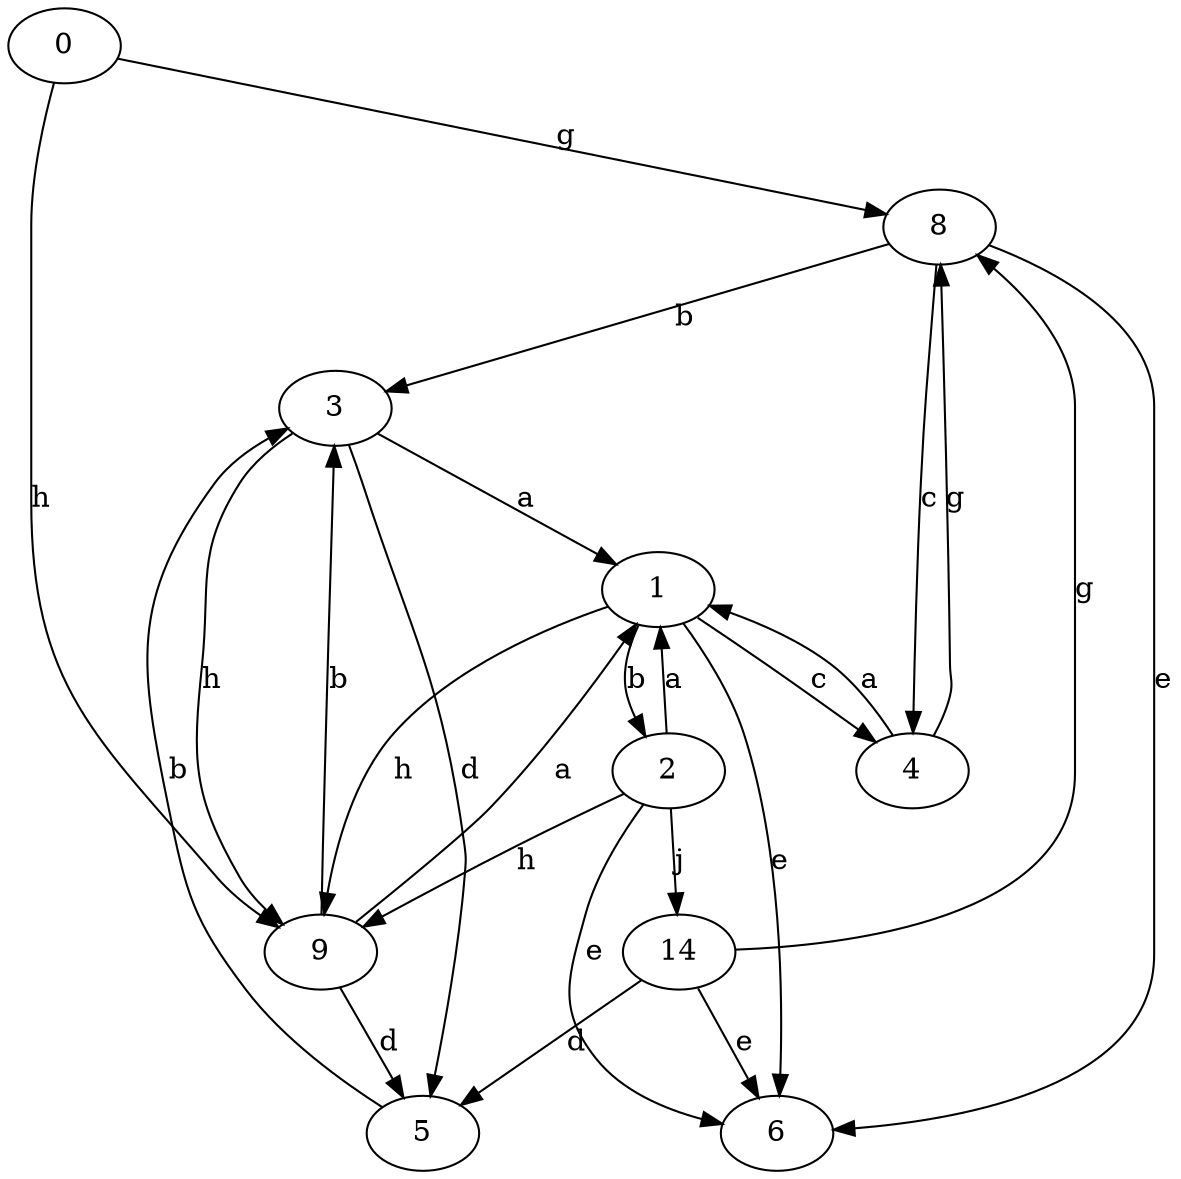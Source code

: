 strict digraph  {
0;
1;
2;
3;
4;
5;
6;
8;
9;
14;
0 -> 8  [label=g];
0 -> 9  [label=h];
1 -> 2  [label=b];
1 -> 4  [label=c];
1 -> 6  [label=e];
1 -> 9  [label=h];
2 -> 1  [label=a];
2 -> 6  [label=e];
2 -> 9  [label=h];
2 -> 14  [label=j];
3 -> 1  [label=a];
3 -> 5  [label=d];
3 -> 9  [label=h];
4 -> 1  [label=a];
4 -> 8  [label=g];
5 -> 3  [label=b];
8 -> 3  [label=b];
8 -> 4  [label=c];
8 -> 6  [label=e];
9 -> 1  [label=a];
9 -> 3  [label=b];
9 -> 5  [label=d];
14 -> 5  [label=d];
14 -> 6  [label=e];
14 -> 8  [label=g];
}
